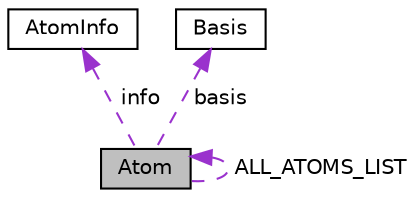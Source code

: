 digraph "Atom"
{
  edge [fontname="Helvetica",fontsize="10",labelfontname="Helvetica",labelfontsize="10"];
  node [fontname="Helvetica",fontsize="10",shape=record];
  Node1 [label="Atom",height=0.2,width=0.4,color="black", fillcolor="grey75", style="filled", fontcolor="black"];
  Node2 -> Node1 [dir="back",color="darkorchid3",fontsize="10",style="dashed",label=" info" ,fontname="Helvetica"];
  Node2 [label="AtomInfo",height=0.2,width=0.4,color="black", fillcolor="white", style="filled",URL="$structAtomInfo.html",tooltip="Structure for storing atomic information. "];
  Node3 -> Node1 [dir="back",color="darkorchid3",fontsize="10",style="dashed",label=" basis" ,fontname="Helvetica"];
  Node3 [label="Basis",height=0.2,width=0.4,color="black", fillcolor="white", style="filled",URL="$structBasis.html",tooltip="Vector basis object. "];
  Node1 -> Node1 [dir="back",color="darkorchid3",fontsize="10",style="dashed",label=" ALL_ATOMS_LIST" ,fontname="Helvetica"];
}

